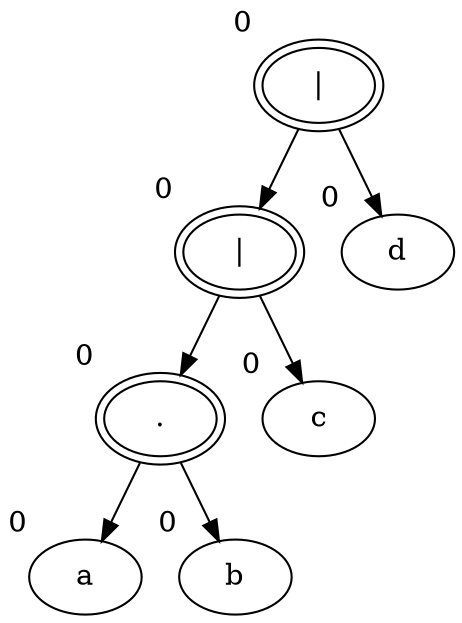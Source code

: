 digraph {
  94198609093408[label="|" xlabel="0" peripheries="2"]
  94198609093248[label="|" xlabel="0" peripheries="2"]
  94198609093408  ->  94198609093248
  94198609093488[label="d" xlabel="0" peripheries="1"]
  94198609093408  ->  94198609093488
  94198609092928[label="." xlabel="0" peripheries="2"]
  94198609093248  ->  94198609092928
  94198609093328[label="c" xlabel="0" peripheries="1"]
  94198609093248  ->  94198609093328
  94198609092976[label="a" xlabel="0" peripheries="1"]
  94198609092928  ->  94198609092976
  94198609093168[label="b" xlabel="0" peripheries="1"]
  94198609092928  ->  94198609093168
}
